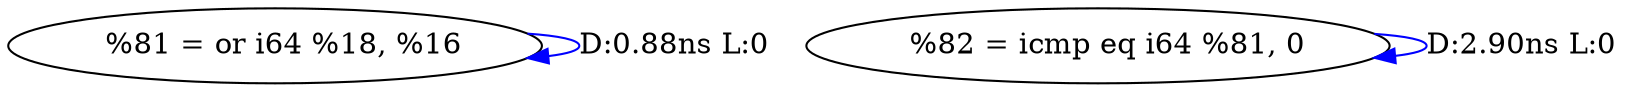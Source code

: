 digraph {
Node0x39563c0[label="  %81 = or i64 %18, %16"];
Node0x39563c0 -> Node0x39563c0[label="D:0.88ns L:0",color=blue];
Node0x39535e0[label="  %82 = icmp eq i64 %81, 0"];
Node0x39535e0 -> Node0x39535e0[label="D:2.90ns L:0",color=blue];
}

